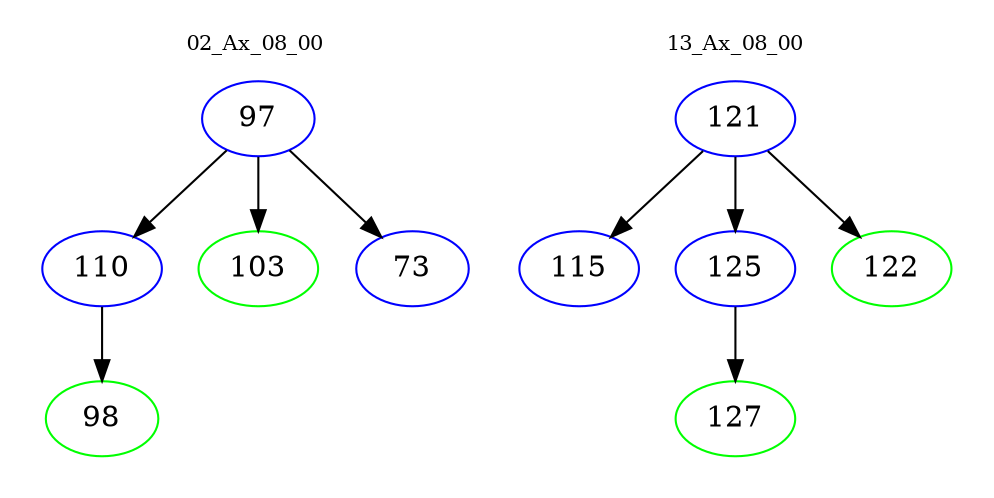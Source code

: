 digraph{
subgraph cluster_0 {
color = white
label = "02_Ax_08_00";
fontsize=10;
T0_97 [label="97", color="blue"]
T0_97 -> T0_110 [color="black"]
T0_110 [label="110", color="blue"]
T0_110 -> T0_98 [color="black"]
T0_98 [label="98", color="green"]
T0_97 -> T0_103 [color="black"]
T0_103 [label="103", color="green"]
T0_97 -> T0_73 [color="black"]
T0_73 [label="73", color="blue"]
}
subgraph cluster_1 {
color = white
label = "13_Ax_08_00";
fontsize=10;
T1_121 [label="121", color="blue"]
T1_121 -> T1_115 [color="black"]
T1_115 [label="115", color="blue"]
T1_121 -> T1_125 [color="black"]
T1_125 [label="125", color="blue"]
T1_125 -> T1_127 [color="black"]
T1_127 [label="127", color="green"]
T1_121 -> T1_122 [color="black"]
T1_122 [label="122", color="green"]
}
}
